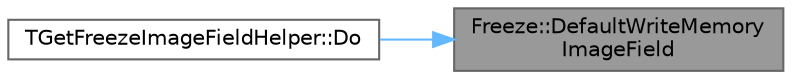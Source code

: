 digraph "Freeze::DefaultWriteMemoryImageField"
{
 // INTERACTIVE_SVG=YES
 // LATEX_PDF_SIZE
  bgcolor="transparent";
  edge [fontname=Helvetica,fontsize=10,labelfontname=Helvetica,labelfontsize=10];
  node [fontname=Helvetica,fontsize=10,shape=box,height=0.2,width=0.4];
  rankdir="RL";
  Node1 [id="Node000001",label="Freeze::DefaultWriteMemory\lImageField",height=0.2,width=0.4,color="gray40", fillcolor="grey60", style="filled", fontcolor="black",tooltip=" "];
  Node1 -> Node2 [id="edge1_Node000001_Node000002",dir="back",color="steelblue1",style="solid",tooltip=" "];
  Node2 [id="Node000002",label="TGetFreezeImageFieldHelper::Do",height=0.2,width=0.4,color="grey40", fillcolor="white", style="filled",URL="$d3/da9/structTGetFreezeImageFieldHelper.html#af7eed2ce26346034c314f4db206d5991",tooltip=" "];
}
